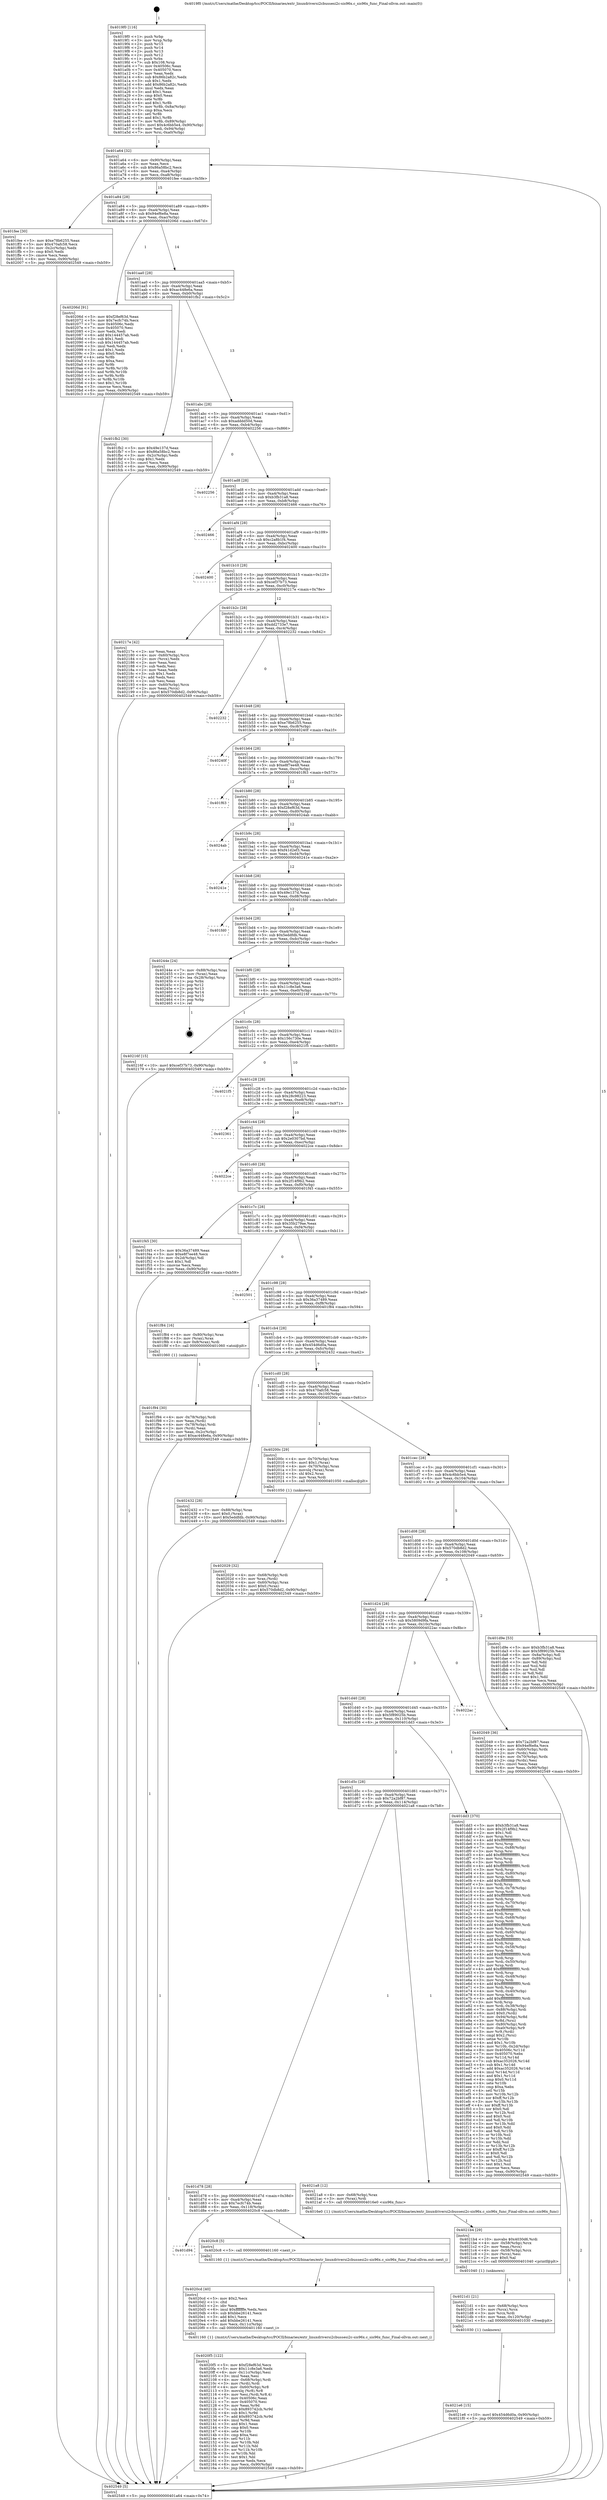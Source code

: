 digraph "0x4019f0" {
  label = "0x4019f0 (/mnt/c/Users/mathe/Desktop/tcc/POCII/binaries/extr_linuxdriversi2cbussesi2c-sis96x.c_sis96x_func_Final-ollvm.out::main(0))"
  labelloc = "t"
  node[shape=record]

  Entry [label="",width=0.3,height=0.3,shape=circle,fillcolor=black,style=filled]
  "0x401a64" [label="{
     0x401a64 [32]\l
     | [instrs]\l
     &nbsp;&nbsp;0x401a64 \<+6\>: mov -0x90(%rbp),%eax\l
     &nbsp;&nbsp;0x401a6a \<+2\>: mov %eax,%ecx\l
     &nbsp;&nbsp;0x401a6c \<+6\>: sub $0x86a58bc2,%ecx\l
     &nbsp;&nbsp;0x401a72 \<+6\>: mov %eax,-0xa4(%rbp)\l
     &nbsp;&nbsp;0x401a78 \<+6\>: mov %ecx,-0xa8(%rbp)\l
     &nbsp;&nbsp;0x401a7e \<+6\>: je 0000000000401fee \<main+0x5fe\>\l
  }"]
  "0x401fee" [label="{
     0x401fee [30]\l
     | [instrs]\l
     &nbsp;&nbsp;0x401fee \<+5\>: mov $0xe78b6255,%eax\l
     &nbsp;&nbsp;0x401ff3 \<+5\>: mov $0x470afc58,%ecx\l
     &nbsp;&nbsp;0x401ff8 \<+3\>: mov -0x2c(%rbp),%edx\l
     &nbsp;&nbsp;0x401ffb \<+3\>: cmp $0x0,%edx\l
     &nbsp;&nbsp;0x401ffe \<+3\>: cmove %ecx,%eax\l
     &nbsp;&nbsp;0x402001 \<+6\>: mov %eax,-0x90(%rbp)\l
     &nbsp;&nbsp;0x402007 \<+5\>: jmp 0000000000402549 \<main+0xb59\>\l
  }"]
  "0x401a84" [label="{
     0x401a84 [28]\l
     | [instrs]\l
     &nbsp;&nbsp;0x401a84 \<+5\>: jmp 0000000000401a89 \<main+0x99\>\l
     &nbsp;&nbsp;0x401a89 \<+6\>: mov -0xa4(%rbp),%eax\l
     &nbsp;&nbsp;0x401a8f \<+5\>: sub $0x94ef6e8a,%eax\l
     &nbsp;&nbsp;0x401a94 \<+6\>: mov %eax,-0xac(%rbp)\l
     &nbsp;&nbsp;0x401a9a \<+6\>: je 000000000040206d \<main+0x67d\>\l
  }"]
  Exit [label="",width=0.3,height=0.3,shape=circle,fillcolor=black,style=filled,peripheries=2]
  "0x40206d" [label="{
     0x40206d [91]\l
     | [instrs]\l
     &nbsp;&nbsp;0x40206d \<+5\>: mov $0xf28ef63d,%eax\l
     &nbsp;&nbsp;0x402072 \<+5\>: mov $0x7ecfc74b,%ecx\l
     &nbsp;&nbsp;0x402077 \<+7\>: mov 0x40506c,%edx\l
     &nbsp;&nbsp;0x40207e \<+7\>: mov 0x405070,%esi\l
     &nbsp;&nbsp;0x402085 \<+2\>: mov %edx,%edi\l
     &nbsp;&nbsp;0x402087 \<+6\>: add $0x144457ab,%edi\l
     &nbsp;&nbsp;0x40208d \<+3\>: sub $0x1,%edi\l
     &nbsp;&nbsp;0x402090 \<+6\>: sub $0x144457ab,%edi\l
     &nbsp;&nbsp;0x402096 \<+3\>: imul %edi,%edx\l
     &nbsp;&nbsp;0x402099 \<+3\>: and $0x1,%edx\l
     &nbsp;&nbsp;0x40209c \<+3\>: cmp $0x0,%edx\l
     &nbsp;&nbsp;0x40209f \<+4\>: sete %r8b\l
     &nbsp;&nbsp;0x4020a3 \<+3\>: cmp $0xa,%esi\l
     &nbsp;&nbsp;0x4020a6 \<+4\>: setl %r9b\l
     &nbsp;&nbsp;0x4020aa \<+3\>: mov %r8b,%r10b\l
     &nbsp;&nbsp;0x4020ad \<+3\>: and %r9b,%r10b\l
     &nbsp;&nbsp;0x4020b0 \<+3\>: xor %r9b,%r8b\l
     &nbsp;&nbsp;0x4020b3 \<+3\>: or %r8b,%r10b\l
     &nbsp;&nbsp;0x4020b6 \<+4\>: test $0x1,%r10b\l
     &nbsp;&nbsp;0x4020ba \<+3\>: cmovne %ecx,%eax\l
     &nbsp;&nbsp;0x4020bd \<+6\>: mov %eax,-0x90(%rbp)\l
     &nbsp;&nbsp;0x4020c3 \<+5\>: jmp 0000000000402549 \<main+0xb59\>\l
  }"]
  "0x401aa0" [label="{
     0x401aa0 [28]\l
     | [instrs]\l
     &nbsp;&nbsp;0x401aa0 \<+5\>: jmp 0000000000401aa5 \<main+0xb5\>\l
     &nbsp;&nbsp;0x401aa5 \<+6\>: mov -0xa4(%rbp),%eax\l
     &nbsp;&nbsp;0x401aab \<+5\>: sub $0xac448e6a,%eax\l
     &nbsp;&nbsp;0x401ab0 \<+6\>: mov %eax,-0xb0(%rbp)\l
     &nbsp;&nbsp;0x401ab6 \<+6\>: je 0000000000401fb2 \<main+0x5c2\>\l
  }"]
  "0x4021e6" [label="{
     0x4021e6 [15]\l
     | [instrs]\l
     &nbsp;&nbsp;0x4021e6 \<+10\>: movl $0x454d6d0a,-0x90(%rbp)\l
     &nbsp;&nbsp;0x4021f0 \<+5\>: jmp 0000000000402549 \<main+0xb59\>\l
  }"]
  "0x401fb2" [label="{
     0x401fb2 [30]\l
     | [instrs]\l
     &nbsp;&nbsp;0x401fb2 \<+5\>: mov $0x49e137d,%eax\l
     &nbsp;&nbsp;0x401fb7 \<+5\>: mov $0x86a58bc2,%ecx\l
     &nbsp;&nbsp;0x401fbc \<+3\>: mov -0x2c(%rbp),%edx\l
     &nbsp;&nbsp;0x401fbf \<+3\>: cmp $0x1,%edx\l
     &nbsp;&nbsp;0x401fc2 \<+3\>: cmovl %ecx,%eax\l
     &nbsp;&nbsp;0x401fc5 \<+6\>: mov %eax,-0x90(%rbp)\l
     &nbsp;&nbsp;0x401fcb \<+5\>: jmp 0000000000402549 \<main+0xb59\>\l
  }"]
  "0x401abc" [label="{
     0x401abc [28]\l
     | [instrs]\l
     &nbsp;&nbsp;0x401abc \<+5\>: jmp 0000000000401ac1 \<main+0xd1\>\l
     &nbsp;&nbsp;0x401ac1 \<+6\>: mov -0xa4(%rbp),%eax\l
     &nbsp;&nbsp;0x401ac7 \<+5\>: sub $0xadddd50d,%eax\l
     &nbsp;&nbsp;0x401acc \<+6\>: mov %eax,-0xb4(%rbp)\l
     &nbsp;&nbsp;0x401ad2 \<+6\>: je 0000000000402256 \<main+0x866\>\l
  }"]
  "0x4021d1" [label="{
     0x4021d1 [21]\l
     | [instrs]\l
     &nbsp;&nbsp;0x4021d1 \<+4\>: mov -0x68(%rbp),%rcx\l
     &nbsp;&nbsp;0x4021d5 \<+3\>: mov (%rcx),%rcx\l
     &nbsp;&nbsp;0x4021d8 \<+3\>: mov %rcx,%rdi\l
     &nbsp;&nbsp;0x4021db \<+6\>: mov %eax,-0x120(%rbp)\l
     &nbsp;&nbsp;0x4021e1 \<+5\>: call 0000000000401030 \<free@plt\>\l
     | [calls]\l
     &nbsp;&nbsp;0x401030 \{1\} (unknown)\l
  }"]
  "0x402256" [label="{
     0x402256\l
  }", style=dashed]
  "0x401ad8" [label="{
     0x401ad8 [28]\l
     | [instrs]\l
     &nbsp;&nbsp;0x401ad8 \<+5\>: jmp 0000000000401add \<main+0xed\>\l
     &nbsp;&nbsp;0x401add \<+6\>: mov -0xa4(%rbp),%eax\l
     &nbsp;&nbsp;0x401ae3 \<+5\>: sub $0xb3fb31a8,%eax\l
     &nbsp;&nbsp;0x401ae8 \<+6\>: mov %eax,-0xb8(%rbp)\l
     &nbsp;&nbsp;0x401aee \<+6\>: je 0000000000402466 \<main+0xa76\>\l
  }"]
  "0x4021b4" [label="{
     0x4021b4 [29]\l
     | [instrs]\l
     &nbsp;&nbsp;0x4021b4 \<+10\>: movabs $0x4030d6,%rdi\l
     &nbsp;&nbsp;0x4021be \<+4\>: mov -0x58(%rbp),%rcx\l
     &nbsp;&nbsp;0x4021c2 \<+2\>: mov %eax,(%rcx)\l
     &nbsp;&nbsp;0x4021c4 \<+4\>: mov -0x58(%rbp),%rcx\l
     &nbsp;&nbsp;0x4021c8 \<+2\>: mov (%rcx),%esi\l
     &nbsp;&nbsp;0x4021ca \<+2\>: mov $0x0,%al\l
     &nbsp;&nbsp;0x4021cc \<+5\>: call 0000000000401040 \<printf@plt\>\l
     | [calls]\l
     &nbsp;&nbsp;0x401040 \{1\} (unknown)\l
  }"]
  "0x402466" [label="{
     0x402466\l
  }", style=dashed]
  "0x401af4" [label="{
     0x401af4 [28]\l
     | [instrs]\l
     &nbsp;&nbsp;0x401af4 \<+5\>: jmp 0000000000401af9 \<main+0x109\>\l
     &nbsp;&nbsp;0x401af9 \<+6\>: mov -0xa4(%rbp),%eax\l
     &nbsp;&nbsp;0x401aff \<+5\>: sub $0xc2a8b1f4,%eax\l
     &nbsp;&nbsp;0x401b04 \<+6\>: mov %eax,-0xbc(%rbp)\l
     &nbsp;&nbsp;0x401b0a \<+6\>: je 0000000000402400 \<main+0xa10\>\l
  }"]
  "0x4020f5" [label="{
     0x4020f5 [122]\l
     | [instrs]\l
     &nbsp;&nbsp;0x4020f5 \<+5\>: mov $0xf28ef63d,%ecx\l
     &nbsp;&nbsp;0x4020fa \<+5\>: mov $0x11c8e3a6,%edx\l
     &nbsp;&nbsp;0x4020ff \<+6\>: mov -0x11c(%rbp),%esi\l
     &nbsp;&nbsp;0x402105 \<+3\>: imul %eax,%esi\l
     &nbsp;&nbsp;0x402108 \<+4\>: mov -0x68(%rbp),%rdi\l
     &nbsp;&nbsp;0x40210c \<+3\>: mov (%rdi),%rdi\l
     &nbsp;&nbsp;0x40210f \<+4\>: mov -0x60(%rbp),%r8\l
     &nbsp;&nbsp;0x402113 \<+3\>: movslq (%r8),%r8\l
     &nbsp;&nbsp;0x402116 \<+4\>: mov %esi,(%rdi,%r8,4)\l
     &nbsp;&nbsp;0x40211a \<+7\>: mov 0x40506c,%eax\l
     &nbsp;&nbsp;0x402121 \<+7\>: mov 0x405070,%esi\l
     &nbsp;&nbsp;0x402128 \<+3\>: mov %eax,%r9d\l
     &nbsp;&nbsp;0x40212b \<+7\>: sub $0x893742cb,%r9d\l
     &nbsp;&nbsp;0x402132 \<+4\>: sub $0x1,%r9d\l
     &nbsp;&nbsp;0x402136 \<+7\>: add $0x893742cb,%r9d\l
     &nbsp;&nbsp;0x40213d \<+4\>: imul %r9d,%eax\l
     &nbsp;&nbsp;0x402141 \<+3\>: and $0x1,%eax\l
     &nbsp;&nbsp;0x402144 \<+3\>: cmp $0x0,%eax\l
     &nbsp;&nbsp;0x402147 \<+4\>: sete %r10b\l
     &nbsp;&nbsp;0x40214b \<+3\>: cmp $0xa,%esi\l
     &nbsp;&nbsp;0x40214e \<+4\>: setl %r11b\l
     &nbsp;&nbsp;0x402152 \<+3\>: mov %r10b,%bl\l
     &nbsp;&nbsp;0x402155 \<+3\>: and %r11b,%bl\l
     &nbsp;&nbsp;0x402158 \<+3\>: xor %r11b,%r10b\l
     &nbsp;&nbsp;0x40215b \<+3\>: or %r10b,%bl\l
     &nbsp;&nbsp;0x40215e \<+3\>: test $0x1,%bl\l
     &nbsp;&nbsp;0x402161 \<+3\>: cmovne %edx,%ecx\l
     &nbsp;&nbsp;0x402164 \<+6\>: mov %ecx,-0x90(%rbp)\l
     &nbsp;&nbsp;0x40216a \<+5\>: jmp 0000000000402549 \<main+0xb59\>\l
  }"]
  "0x402400" [label="{
     0x402400\l
  }", style=dashed]
  "0x401b10" [label="{
     0x401b10 [28]\l
     | [instrs]\l
     &nbsp;&nbsp;0x401b10 \<+5\>: jmp 0000000000401b15 \<main+0x125\>\l
     &nbsp;&nbsp;0x401b15 \<+6\>: mov -0xa4(%rbp),%eax\l
     &nbsp;&nbsp;0x401b1b \<+5\>: sub $0xcef37b73,%eax\l
     &nbsp;&nbsp;0x401b20 \<+6\>: mov %eax,-0xc0(%rbp)\l
     &nbsp;&nbsp;0x401b26 \<+6\>: je 000000000040217e \<main+0x78e\>\l
  }"]
  "0x4020cd" [label="{
     0x4020cd [40]\l
     | [instrs]\l
     &nbsp;&nbsp;0x4020cd \<+5\>: mov $0x2,%ecx\l
     &nbsp;&nbsp;0x4020d2 \<+1\>: cltd\l
     &nbsp;&nbsp;0x4020d3 \<+2\>: idiv %ecx\l
     &nbsp;&nbsp;0x4020d5 \<+6\>: imul $0xfffffffe,%edx,%ecx\l
     &nbsp;&nbsp;0x4020db \<+6\>: sub $0xbbe26141,%ecx\l
     &nbsp;&nbsp;0x4020e1 \<+3\>: add $0x1,%ecx\l
     &nbsp;&nbsp;0x4020e4 \<+6\>: add $0xbbe26141,%ecx\l
     &nbsp;&nbsp;0x4020ea \<+6\>: mov %ecx,-0x11c(%rbp)\l
     &nbsp;&nbsp;0x4020f0 \<+5\>: call 0000000000401160 \<next_i\>\l
     | [calls]\l
     &nbsp;&nbsp;0x401160 \{1\} (/mnt/c/Users/mathe/Desktop/tcc/POCII/binaries/extr_linuxdriversi2cbussesi2c-sis96x.c_sis96x_func_Final-ollvm.out::next_i)\l
  }"]
  "0x40217e" [label="{
     0x40217e [42]\l
     | [instrs]\l
     &nbsp;&nbsp;0x40217e \<+2\>: xor %eax,%eax\l
     &nbsp;&nbsp;0x402180 \<+4\>: mov -0x60(%rbp),%rcx\l
     &nbsp;&nbsp;0x402184 \<+2\>: mov (%rcx),%edx\l
     &nbsp;&nbsp;0x402186 \<+2\>: mov %eax,%esi\l
     &nbsp;&nbsp;0x402188 \<+2\>: sub %edx,%esi\l
     &nbsp;&nbsp;0x40218a \<+2\>: mov %eax,%edx\l
     &nbsp;&nbsp;0x40218c \<+3\>: sub $0x1,%edx\l
     &nbsp;&nbsp;0x40218f \<+2\>: add %edx,%esi\l
     &nbsp;&nbsp;0x402191 \<+2\>: sub %esi,%eax\l
     &nbsp;&nbsp;0x402193 \<+4\>: mov -0x60(%rbp),%rcx\l
     &nbsp;&nbsp;0x402197 \<+2\>: mov %eax,(%rcx)\l
     &nbsp;&nbsp;0x402199 \<+10\>: movl $0x570db8d2,-0x90(%rbp)\l
     &nbsp;&nbsp;0x4021a3 \<+5\>: jmp 0000000000402549 \<main+0xb59\>\l
  }"]
  "0x401b2c" [label="{
     0x401b2c [28]\l
     | [instrs]\l
     &nbsp;&nbsp;0x401b2c \<+5\>: jmp 0000000000401b31 \<main+0x141\>\l
     &nbsp;&nbsp;0x401b31 \<+6\>: mov -0xa4(%rbp),%eax\l
     &nbsp;&nbsp;0x401b37 \<+5\>: sub $0xdd2733e7,%eax\l
     &nbsp;&nbsp;0x401b3c \<+6\>: mov %eax,-0xc4(%rbp)\l
     &nbsp;&nbsp;0x401b42 \<+6\>: je 0000000000402232 \<main+0x842\>\l
  }"]
  "0x401d94" [label="{
     0x401d94\l
  }", style=dashed]
  "0x402232" [label="{
     0x402232\l
  }", style=dashed]
  "0x401b48" [label="{
     0x401b48 [28]\l
     | [instrs]\l
     &nbsp;&nbsp;0x401b48 \<+5\>: jmp 0000000000401b4d \<main+0x15d\>\l
     &nbsp;&nbsp;0x401b4d \<+6\>: mov -0xa4(%rbp),%eax\l
     &nbsp;&nbsp;0x401b53 \<+5\>: sub $0xe78b6255,%eax\l
     &nbsp;&nbsp;0x401b58 \<+6\>: mov %eax,-0xc8(%rbp)\l
     &nbsp;&nbsp;0x401b5e \<+6\>: je 000000000040240f \<main+0xa1f\>\l
  }"]
  "0x4020c8" [label="{
     0x4020c8 [5]\l
     | [instrs]\l
     &nbsp;&nbsp;0x4020c8 \<+5\>: call 0000000000401160 \<next_i\>\l
     | [calls]\l
     &nbsp;&nbsp;0x401160 \{1\} (/mnt/c/Users/mathe/Desktop/tcc/POCII/binaries/extr_linuxdriversi2cbussesi2c-sis96x.c_sis96x_func_Final-ollvm.out::next_i)\l
  }"]
  "0x40240f" [label="{
     0x40240f\l
  }", style=dashed]
  "0x401b64" [label="{
     0x401b64 [28]\l
     | [instrs]\l
     &nbsp;&nbsp;0x401b64 \<+5\>: jmp 0000000000401b69 \<main+0x179\>\l
     &nbsp;&nbsp;0x401b69 \<+6\>: mov -0xa4(%rbp),%eax\l
     &nbsp;&nbsp;0x401b6f \<+5\>: sub $0xe8f7ee48,%eax\l
     &nbsp;&nbsp;0x401b74 \<+6\>: mov %eax,-0xcc(%rbp)\l
     &nbsp;&nbsp;0x401b7a \<+6\>: je 0000000000401f63 \<main+0x573\>\l
  }"]
  "0x401d78" [label="{
     0x401d78 [28]\l
     | [instrs]\l
     &nbsp;&nbsp;0x401d78 \<+5\>: jmp 0000000000401d7d \<main+0x38d\>\l
     &nbsp;&nbsp;0x401d7d \<+6\>: mov -0xa4(%rbp),%eax\l
     &nbsp;&nbsp;0x401d83 \<+5\>: sub $0x7ecfc74b,%eax\l
     &nbsp;&nbsp;0x401d88 \<+6\>: mov %eax,-0x118(%rbp)\l
     &nbsp;&nbsp;0x401d8e \<+6\>: je 00000000004020c8 \<main+0x6d8\>\l
  }"]
  "0x401f63" [label="{
     0x401f63\l
  }", style=dashed]
  "0x401b80" [label="{
     0x401b80 [28]\l
     | [instrs]\l
     &nbsp;&nbsp;0x401b80 \<+5\>: jmp 0000000000401b85 \<main+0x195\>\l
     &nbsp;&nbsp;0x401b85 \<+6\>: mov -0xa4(%rbp),%eax\l
     &nbsp;&nbsp;0x401b8b \<+5\>: sub $0xf28ef63d,%eax\l
     &nbsp;&nbsp;0x401b90 \<+6\>: mov %eax,-0xd0(%rbp)\l
     &nbsp;&nbsp;0x401b96 \<+6\>: je 00000000004024ab \<main+0xabb\>\l
  }"]
  "0x4021a8" [label="{
     0x4021a8 [12]\l
     | [instrs]\l
     &nbsp;&nbsp;0x4021a8 \<+4\>: mov -0x68(%rbp),%rax\l
     &nbsp;&nbsp;0x4021ac \<+3\>: mov (%rax),%rdi\l
     &nbsp;&nbsp;0x4021af \<+5\>: call 00000000004016e0 \<sis96x_func\>\l
     | [calls]\l
     &nbsp;&nbsp;0x4016e0 \{1\} (/mnt/c/Users/mathe/Desktop/tcc/POCII/binaries/extr_linuxdriversi2cbussesi2c-sis96x.c_sis96x_func_Final-ollvm.out::sis96x_func)\l
  }"]
  "0x4024ab" [label="{
     0x4024ab\l
  }", style=dashed]
  "0x401b9c" [label="{
     0x401b9c [28]\l
     | [instrs]\l
     &nbsp;&nbsp;0x401b9c \<+5\>: jmp 0000000000401ba1 \<main+0x1b1\>\l
     &nbsp;&nbsp;0x401ba1 \<+6\>: mov -0xa4(%rbp),%eax\l
     &nbsp;&nbsp;0x401ba7 \<+5\>: sub $0xf41d2ef3,%eax\l
     &nbsp;&nbsp;0x401bac \<+6\>: mov %eax,-0xd4(%rbp)\l
     &nbsp;&nbsp;0x401bb2 \<+6\>: je 000000000040241e \<main+0xa2e\>\l
  }"]
  "0x402029" [label="{
     0x402029 [32]\l
     | [instrs]\l
     &nbsp;&nbsp;0x402029 \<+4\>: mov -0x68(%rbp),%rdi\l
     &nbsp;&nbsp;0x40202d \<+3\>: mov %rax,(%rdi)\l
     &nbsp;&nbsp;0x402030 \<+4\>: mov -0x60(%rbp),%rax\l
     &nbsp;&nbsp;0x402034 \<+6\>: movl $0x0,(%rax)\l
     &nbsp;&nbsp;0x40203a \<+10\>: movl $0x570db8d2,-0x90(%rbp)\l
     &nbsp;&nbsp;0x402044 \<+5\>: jmp 0000000000402549 \<main+0xb59\>\l
  }"]
  "0x40241e" [label="{
     0x40241e\l
  }", style=dashed]
  "0x401bb8" [label="{
     0x401bb8 [28]\l
     | [instrs]\l
     &nbsp;&nbsp;0x401bb8 \<+5\>: jmp 0000000000401bbd \<main+0x1cd\>\l
     &nbsp;&nbsp;0x401bbd \<+6\>: mov -0xa4(%rbp),%eax\l
     &nbsp;&nbsp;0x401bc3 \<+5\>: sub $0x49e137d,%eax\l
     &nbsp;&nbsp;0x401bc8 \<+6\>: mov %eax,-0xd8(%rbp)\l
     &nbsp;&nbsp;0x401bce \<+6\>: je 0000000000401fd0 \<main+0x5e0\>\l
  }"]
  "0x401f94" [label="{
     0x401f94 [30]\l
     | [instrs]\l
     &nbsp;&nbsp;0x401f94 \<+4\>: mov -0x78(%rbp),%rdi\l
     &nbsp;&nbsp;0x401f98 \<+2\>: mov %eax,(%rdi)\l
     &nbsp;&nbsp;0x401f9a \<+4\>: mov -0x78(%rbp),%rdi\l
     &nbsp;&nbsp;0x401f9e \<+2\>: mov (%rdi),%eax\l
     &nbsp;&nbsp;0x401fa0 \<+3\>: mov %eax,-0x2c(%rbp)\l
     &nbsp;&nbsp;0x401fa3 \<+10\>: movl $0xac448e6a,-0x90(%rbp)\l
     &nbsp;&nbsp;0x401fad \<+5\>: jmp 0000000000402549 \<main+0xb59\>\l
  }"]
  "0x401fd0" [label="{
     0x401fd0\l
  }", style=dashed]
  "0x401bd4" [label="{
     0x401bd4 [28]\l
     | [instrs]\l
     &nbsp;&nbsp;0x401bd4 \<+5\>: jmp 0000000000401bd9 \<main+0x1e9\>\l
     &nbsp;&nbsp;0x401bd9 \<+6\>: mov -0xa4(%rbp),%eax\l
     &nbsp;&nbsp;0x401bdf \<+5\>: sub $0x5eddfdb,%eax\l
     &nbsp;&nbsp;0x401be4 \<+6\>: mov %eax,-0xdc(%rbp)\l
     &nbsp;&nbsp;0x401bea \<+6\>: je 000000000040244e \<main+0xa5e\>\l
  }"]
  "0x401d5c" [label="{
     0x401d5c [28]\l
     | [instrs]\l
     &nbsp;&nbsp;0x401d5c \<+5\>: jmp 0000000000401d61 \<main+0x371\>\l
     &nbsp;&nbsp;0x401d61 \<+6\>: mov -0xa4(%rbp),%eax\l
     &nbsp;&nbsp;0x401d67 \<+5\>: sub $0x72a2bf87,%eax\l
     &nbsp;&nbsp;0x401d6c \<+6\>: mov %eax,-0x114(%rbp)\l
     &nbsp;&nbsp;0x401d72 \<+6\>: je 00000000004021a8 \<main+0x7b8\>\l
  }"]
  "0x40244e" [label="{
     0x40244e [24]\l
     | [instrs]\l
     &nbsp;&nbsp;0x40244e \<+7\>: mov -0x88(%rbp),%rax\l
     &nbsp;&nbsp;0x402455 \<+2\>: mov (%rax),%eax\l
     &nbsp;&nbsp;0x402457 \<+4\>: lea -0x28(%rbp),%rsp\l
     &nbsp;&nbsp;0x40245b \<+1\>: pop %rbx\l
     &nbsp;&nbsp;0x40245c \<+2\>: pop %r12\l
     &nbsp;&nbsp;0x40245e \<+2\>: pop %r13\l
     &nbsp;&nbsp;0x402460 \<+2\>: pop %r14\l
     &nbsp;&nbsp;0x402462 \<+2\>: pop %r15\l
     &nbsp;&nbsp;0x402464 \<+1\>: pop %rbp\l
     &nbsp;&nbsp;0x402465 \<+1\>: ret\l
  }"]
  "0x401bf0" [label="{
     0x401bf0 [28]\l
     | [instrs]\l
     &nbsp;&nbsp;0x401bf0 \<+5\>: jmp 0000000000401bf5 \<main+0x205\>\l
     &nbsp;&nbsp;0x401bf5 \<+6\>: mov -0xa4(%rbp),%eax\l
     &nbsp;&nbsp;0x401bfb \<+5\>: sub $0x11c8e3a6,%eax\l
     &nbsp;&nbsp;0x401c00 \<+6\>: mov %eax,-0xe0(%rbp)\l
     &nbsp;&nbsp;0x401c06 \<+6\>: je 000000000040216f \<main+0x77f\>\l
  }"]
  "0x401dd3" [label="{
     0x401dd3 [370]\l
     | [instrs]\l
     &nbsp;&nbsp;0x401dd3 \<+5\>: mov $0xb3fb31a8,%eax\l
     &nbsp;&nbsp;0x401dd8 \<+5\>: mov $0x2f14f9b2,%ecx\l
     &nbsp;&nbsp;0x401ddd \<+2\>: mov $0x1,%dl\l
     &nbsp;&nbsp;0x401ddf \<+3\>: mov %rsp,%rsi\l
     &nbsp;&nbsp;0x401de2 \<+4\>: add $0xfffffffffffffff0,%rsi\l
     &nbsp;&nbsp;0x401de6 \<+3\>: mov %rsi,%rsp\l
     &nbsp;&nbsp;0x401de9 \<+7\>: mov %rsi,-0x88(%rbp)\l
     &nbsp;&nbsp;0x401df0 \<+3\>: mov %rsp,%rsi\l
     &nbsp;&nbsp;0x401df3 \<+4\>: add $0xfffffffffffffff0,%rsi\l
     &nbsp;&nbsp;0x401df7 \<+3\>: mov %rsi,%rsp\l
     &nbsp;&nbsp;0x401dfa \<+3\>: mov %rsp,%rdi\l
     &nbsp;&nbsp;0x401dfd \<+4\>: add $0xfffffffffffffff0,%rdi\l
     &nbsp;&nbsp;0x401e01 \<+3\>: mov %rdi,%rsp\l
     &nbsp;&nbsp;0x401e04 \<+4\>: mov %rdi,-0x80(%rbp)\l
     &nbsp;&nbsp;0x401e08 \<+3\>: mov %rsp,%rdi\l
     &nbsp;&nbsp;0x401e0b \<+4\>: add $0xfffffffffffffff0,%rdi\l
     &nbsp;&nbsp;0x401e0f \<+3\>: mov %rdi,%rsp\l
     &nbsp;&nbsp;0x401e12 \<+4\>: mov %rdi,-0x78(%rbp)\l
     &nbsp;&nbsp;0x401e16 \<+3\>: mov %rsp,%rdi\l
     &nbsp;&nbsp;0x401e19 \<+4\>: add $0xfffffffffffffff0,%rdi\l
     &nbsp;&nbsp;0x401e1d \<+3\>: mov %rdi,%rsp\l
     &nbsp;&nbsp;0x401e20 \<+4\>: mov %rdi,-0x70(%rbp)\l
     &nbsp;&nbsp;0x401e24 \<+3\>: mov %rsp,%rdi\l
     &nbsp;&nbsp;0x401e27 \<+4\>: add $0xfffffffffffffff0,%rdi\l
     &nbsp;&nbsp;0x401e2b \<+3\>: mov %rdi,%rsp\l
     &nbsp;&nbsp;0x401e2e \<+4\>: mov %rdi,-0x68(%rbp)\l
     &nbsp;&nbsp;0x401e32 \<+3\>: mov %rsp,%rdi\l
     &nbsp;&nbsp;0x401e35 \<+4\>: add $0xfffffffffffffff0,%rdi\l
     &nbsp;&nbsp;0x401e39 \<+3\>: mov %rdi,%rsp\l
     &nbsp;&nbsp;0x401e3c \<+4\>: mov %rdi,-0x60(%rbp)\l
     &nbsp;&nbsp;0x401e40 \<+3\>: mov %rsp,%rdi\l
     &nbsp;&nbsp;0x401e43 \<+4\>: add $0xfffffffffffffff0,%rdi\l
     &nbsp;&nbsp;0x401e47 \<+3\>: mov %rdi,%rsp\l
     &nbsp;&nbsp;0x401e4a \<+4\>: mov %rdi,-0x58(%rbp)\l
     &nbsp;&nbsp;0x401e4e \<+3\>: mov %rsp,%rdi\l
     &nbsp;&nbsp;0x401e51 \<+4\>: add $0xfffffffffffffff0,%rdi\l
     &nbsp;&nbsp;0x401e55 \<+3\>: mov %rdi,%rsp\l
     &nbsp;&nbsp;0x401e58 \<+4\>: mov %rdi,-0x50(%rbp)\l
     &nbsp;&nbsp;0x401e5c \<+3\>: mov %rsp,%rdi\l
     &nbsp;&nbsp;0x401e5f \<+4\>: add $0xfffffffffffffff0,%rdi\l
     &nbsp;&nbsp;0x401e63 \<+3\>: mov %rdi,%rsp\l
     &nbsp;&nbsp;0x401e66 \<+4\>: mov %rdi,-0x48(%rbp)\l
     &nbsp;&nbsp;0x401e6a \<+3\>: mov %rsp,%rdi\l
     &nbsp;&nbsp;0x401e6d \<+4\>: add $0xfffffffffffffff0,%rdi\l
     &nbsp;&nbsp;0x401e71 \<+3\>: mov %rdi,%rsp\l
     &nbsp;&nbsp;0x401e74 \<+4\>: mov %rdi,-0x40(%rbp)\l
     &nbsp;&nbsp;0x401e78 \<+3\>: mov %rsp,%rdi\l
     &nbsp;&nbsp;0x401e7b \<+4\>: add $0xfffffffffffffff0,%rdi\l
     &nbsp;&nbsp;0x401e7f \<+3\>: mov %rdi,%rsp\l
     &nbsp;&nbsp;0x401e82 \<+4\>: mov %rdi,-0x38(%rbp)\l
     &nbsp;&nbsp;0x401e86 \<+7\>: mov -0x88(%rbp),%rdi\l
     &nbsp;&nbsp;0x401e8d \<+6\>: movl $0x0,(%rdi)\l
     &nbsp;&nbsp;0x401e93 \<+7\>: mov -0x94(%rbp),%r8d\l
     &nbsp;&nbsp;0x401e9a \<+3\>: mov %r8d,(%rsi)\l
     &nbsp;&nbsp;0x401e9d \<+4\>: mov -0x80(%rbp),%rdi\l
     &nbsp;&nbsp;0x401ea1 \<+7\>: mov -0xa0(%rbp),%r9\l
     &nbsp;&nbsp;0x401ea8 \<+3\>: mov %r9,(%rdi)\l
     &nbsp;&nbsp;0x401eab \<+3\>: cmpl $0x2,(%rsi)\l
     &nbsp;&nbsp;0x401eae \<+4\>: setne %r10b\l
     &nbsp;&nbsp;0x401eb2 \<+4\>: and $0x1,%r10b\l
     &nbsp;&nbsp;0x401eb6 \<+4\>: mov %r10b,-0x2d(%rbp)\l
     &nbsp;&nbsp;0x401eba \<+8\>: mov 0x40506c,%r11d\l
     &nbsp;&nbsp;0x401ec2 \<+7\>: mov 0x405070,%ebx\l
     &nbsp;&nbsp;0x401ec9 \<+3\>: mov %r11d,%r14d\l
     &nbsp;&nbsp;0x401ecc \<+7\>: sub $0xac352026,%r14d\l
     &nbsp;&nbsp;0x401ed3 \<+4\>: sub $0x1,%r14d\l
     &nbsp;&nbsp;0x401ed7 \<+7\>: add $0xac352026,%r14d\l
     &nbsp;&nbsp;0x401ede \<+4\>: imul %r14d,%r11d\l
     &nbsp;&nbsp;0x401ee2 \<+4\>: and $0x1,%r11d\l
     &nbsp;&nbsp;0x401ee6 \<+4\>: cmp $0x0,%r11d\l
     &nbsp;&nbsp;0x401eea \<+4\>: sete %r10b\l
     &nbsp;&nbsp;0x401eee \<+3\>: cmp $0xa,%ebx\l
     &nbsp;&nbsp;0x401ef1 \<+4\>: setl %r15b\l
     &nbsp;&nbsp;0x401ef5 \<+3\>: mov %r10b,%r12b\l
     &nbsp;&nbsp;0x401ef8 \<+4\>: xor $0xff,%r12b\l
     &nbsp;&nbsp;0x401efc \<+3\>: mov %r15b,%r13b\l
     &nbsp;&nbsp;0x401eff \<+4\>: xor $0xff,%r13b\l
     &nbsp;&nbsp;0x401f03 \<+3\>: xor $0x0,%dl\l
     &nbsp;&nbsp;0x401f06 \<+3\>: mov %r12b,%sil\l
     &nbsp;&nbsp;0x401f09 \<+4\>: and $0x0,%sil\l
     &nbsp;&nbsp;0x401f0d \<+3\>: and %dl,%r10b\l
     &nbsp;&nbsp;0x401f10 \<+3\>: mov %r13b,%dil\l
     &nbsp;&nbsp;0x401f13 \<+4\>: and $0x0,%dil\l
     &nbsp;&nbsp;0x401f17 \<+3\>: and %dl,%r15b\l
     &nbsp;&nbsp;0x401f1a \<+3\>: or %r10b,%sil\l
     &nbsp;&nbsp;0x401f1d \<+3\>: or %r15b,%dil\l
     &nbsp;&nbsp;0x401f20 \<+3\>: xor %dil,%sil\l
     &nbsp;&nbsp;0x401f23 \<+3\>: or %r13b,%r12b\l
     &nbsp;&nbsp;0x401f26 \<+4\>: xor $0xff,%r12b\l
     &nbsp;&nbsp;0x401f2a \<+3\>: or $0x0,%dl\l
     &nbsp;&nbsp;0x401f2d \<+3\>: and %dl,%r12b\l
     &nbsp;&nbsp;0x401f30 \<+3\>: or %r12b,%sil\l
     &nbsp;&nbsp;0x401f33 \<+4\>: test $0x1,%sil\l
     &nbsp;&nbsp;0x401f37 \<+3\>: cmovne %ecx,%eax\l
     &nbsp;&nbsp;0x401f3a \<+6\>: mov %eax,-0x90(%rbp)\l
     &nbsp;&nbsp;0x401f40 \<+5\>: jmp 0000000000402549 \<main+0xb59\>\l
  }"]
  "0x40216f" [label="{
     0x40216f [15]\l
     | [instrs]\l
     &nbsp;&nbsp;0x40216f \<+10\>: movl $0xcef37b73,-0x90(%rbp)\l
     &nbsp;&nbsp;0x402179 \<+5\>: jmp 0000000000402549 \<main+0xb59\>\l
  }"]
  "0x401c0c" [label="{
     0x401c0c [28]\l
     | [instrs]\l
     &nbsp;&nbsp;0x401c0c \<+5\>: jmp 0000000000401c11 \<main+0x221\>\l
     &nbsp;&nbsp;0x401c11 \<+6\>: mov -0xa4(%rbp),%eax\l
     &nbsp;&nbsp;0x401c17 \<+5\>: sub $0x156c730e,%eax\l
     &nbsp;&nbsp;0x401c1c \<+6\>: mov %eax,-0xe4(%rbp)\l
     &nbsp;&nbsp;0x401c22 \<+6\>: je 00000000004021f5 \<main+0x805\>\l
  }"]
  "0x401d40" [label="{
     0x401d40 [28]\l
     | [instrs]\l
     &nbsp;&nbsp;0x401d40 \<+5\>: jmp 0000000000401d45 \<main+0x355\>\l
     &nbsp;&nbsp;0x401d45 \<+6\>: mov -0xa4(%rbp),%eax\l
     &nbsp;&nbsp;0x401d4b \<+5\>: sub $0x5f89025b,%eax\l
     &nbsp;&nbsp;0x401d50 \<+6\>: mov %eax,-0x110(%rbp)\l
     &nbsp;&nbsp;0x401d56 \<+6\>: je 0000000000401dd3 \<main+0x3e3\>\l
  }"]
  "0x4021f5" [label="{
     0x4021f5\l
  }", style=dashed]
  "0x401c28" [label="{
     0x401c28 [28]\l
     | [instrs]\l
     &nbsp;&nbsp;0x401c28 \<+5\>: jmp 0000000000401c2d \<main+0x23d\>\l
     &nbsp;&nbsp;0x401c2d \<+6\>: mov -0xa4(%rbp),%eax\l
     &nbsp;&nbsp;0x401c33 \<+5\>: sub $0x28c98223,%eax\l
     &nbsp;&nbsp;0x401c38 \<+6\>: mov %eax,-0xe8(%rbp)\l
     &nbsp;&nbsp;0x401c3e \<+6\>: je 0000000000402361 \<main+0x971\>\l
  }"]
  "0x4022ac" [label="{
     0x4022ac\l
  }", style=dashed]
  "0x402361" [label="{
     0x402361\l
  }", style=dashed]
  "0x401c44" [label="{
     0x401c44 [28]\l
     | [instrs]\l
     &nbsp;&nbsp;0x401c44 \<+5\>: jmp 0000000000401c49 \<main+0x259\>\l
     &nbsp;&nbsp;0x401c49 \<+6\>: mov -0xa4(%rbp),%eax\l
     &nbsp;&nbsp;0x401c4f \<+5\>: sub $0x2e0307bd,%eax\l
     &nbsp;&nbsp;0x401c54 \<+6\>: mov %eax,-0xec(%rbp)\l
     &nbsp;&nbsp;0x401c5a \<+6\>: je 00000000004022ce \<main+0x8de\>\l
  }"]
  "0x401d24" [label="{
     0x401d24 [28]\l
     | [instrs]\l
     &nbsp;&nbsp;0x401d24 \<+5\>: jmp 0000000000401d29 \<main+0x339\>\l
     &nbsp;&nbsp;0x401d29 \<+6\>: mov -0xa4(%rbp),%eax\l
     &nbsp;&nbsp;0x401d2f \<+5\>: sub $0x5809d9fa,%eax\l
     &nbsp;&nbsp;0x401d34 \<+6\>: mov %eax,-0x10c(%rbp)\l
     &nbsp;&nbsp;0x401d3a \<+6\>: je 00000000004022ac \<main+0x8bc\>\l
  }"]
  "0x4022ce" [label="{
     0x4022ce\l
  }", style=dashed]
  "0x401c60" [label="{
     0x401c60 [28]\l
     | [instrs]\l
     &nbsp;&nbsp;0x401c60 \<+5\>: jmp 0000000000401c65 \<main+0x275\>\l
     &nbsp;&nbsp;0x401c65 \<+6\>: mov -0xa4(%rbp),%eax\l
     &nbsp;&nbsp;0x401c6b \<+5\>: sub $0x2f14f9b2,%eax\l
     &nbsp;&nbsp;0x401c70 \<+6\>: mov %eax,-0xf0(%rbp)\l
     &nbsp;&nbsp;0x401c76 \<+6\>: je 0000000000401f45 \<main+0x555\>\l
  }"]
  "0x402049" [label="{
     0x402049 [36]\l
     | [instrs]\l
     &nbsp;&nbsp;0x402049 \<+5\>: mov $0x72a2bf87,%eax\l
     &nbsp;&nbsp;0x40204e \<+5\>: mov $0x94ef6e8a,%ecx\l
     &nbsp;&nbsp;0x402053 \<+4\>: mov -0x60(%rbp),%rdx\l
     &nbsp;&nbsp;0x402057 \<+2\>: mov (%rdx),%esi\l
     &nbsp;&nbsp;0x402059 \<+4\>: mov -0x70(%rbp),%rdx\l
     &nbsp;&nbsp;0x40205d \<+2\>: cmp (%rdx),%esi\l
     &nbsp;&nbsp;0x40205f \<+3\>: cmovl %ecx,%eax\l
     &nbsp;&nbsp;0x402062 \<+6\>: mov %eax,-0x90(%rbp)\l
     &nbsp;&nbsp;0x402068 \<+5\>: jmp 0000000000402549 \<main+0xb59\>\l
  }"]
  "0x401f45" [label="{
     0x401f45 [30]\l
     | [instrs]\l
     &nbsp;&nbsp;0x401f45 \<+5\>: mov $0x36a37489,%eax\l
     &nbsp;&nbsp;0x401f4a \<+5\>: mov $0xe8f7ee48,%ecx\l
     &nbsp;&nbsp;0x401f4f \<+3\>: mov -0x2d(%rbp),%dl\l
     &nbsp;&nbsp;0x401f52 \<+3\>: test $0x1,%dl\l
     &nbsp;&nbsp;0x401f55 \<+3\>: cmovne %ecx,%eax\l
     &nbsp;&nbsp;0x401f58 \<+6\>: mov %eax,-0x90(%rbp)\l
     &nbsp;&nbsp;0x401f5e \<+5\>: jmp 0000000000402549 \<main+0xb59\>\l
  }"]
  "0x401c7c" [label="{
     0x401c7c [28]\l
     | [instrs]\l
     &nbsp;&nbsp;0x401c7c \<+5\>: jmp 0000000000401c81 \<main+0x291\>\l
     &nbsp;&nbsp;0x401c81 \<+6\>: mov -0xa4(%rbp),%eax\l
     &nbsp;&nbsp;0x401c87 \<+5\>: sub $0x35b279ae,%eax\l
     &nbsp;&nbsp;0x401c8c \<+6\>: mov %eax,-0xf4(%rbp)\l
     &nbsp;&nbsp;0x401c92 \<+6\>: je 0000000000402501 \<main+0xb11\>\l
  }"]
  "0x4019f0" [label="{
     0x4019f0 [116]\l
     | [instrs]\l
     &nbsp;&nbsp;0x4019f0 \<+1\>: push %rbp\l
     &nbsp;&nbsp;0x4019f1 \<+3\>: mov %rsp,%rbp\l
     &nbsp;&nbsp;0x4019f4 \<+2\>: push %r15\l
     &nbsp;&nbsp;0x4019f6 \<+2\>: push %r14\l
     &nbsp;&nbsp;0x4019f8 \<+2\>: push %r13\l
     &nbsp;&nbsp;0x4019fa \<+2\>: push %r12\l
     &nbsp;&nbsp;0x4019fc \<+1\>: push %rbx\l
     &nbsp;&nbsp;0x4019fd \<+7\>: sub $0x108,%rsp\l
     &nbsp;&nbsp;0x401a04 \<+7\>: mov 0x40506c,%eax\l
     &nbsp;&nbsp;0x401a0b \<+7\>: mov 0x405070,%ecx\l
     &nbsp;&nbsp;0x401a12 \<+2\>: mov %eax,%edx\l
     &nbsp;&nbsp;0x401a14 \<+6\>: sub $0x86b2a82c,%edx\l
     &nbsp;&nbsp;0x401a1a \<+3\>: sub $0x1,%edx\l
     &nbsp;&nbsp;0x401a1d \<+6\>: add $0x86b2a82c,%edx\l
     &nbsp;&nbsp;0x401a23 \<+3\>: imul %edx,%eax\l
     &nbsp;&nbsp;0x401a26 \<+3\>: and $0x1,%eax\l
     &nbsp;&nbsp;0x401a29 \<+3\>: cmp $0x0,%eax\l
     &nbsp;&nbsp;0x401a2c \<+4\>: sete %r8b\l
     &nbsp;&nbsp;0x401a30 \<+4\>: and $0x1,%r8b\l
     &nbsp;&nbsp;0x401a34 \<+7\>: mov %r8b,-0x8a(%rbp)\l
     &nbsp;&nbsp;0x401a3b \<+3\>: cmp $0xa,%ecx\l
     &nbsp;&nbsp;0x401a3e \<+4\>: setl %r8b\l
     &nbsp;&nbsp;0x401a42 \<+4\>: and $0x1,%r8b\l
     &nbsp;&nbsp;0x401a46 \<+7\>: mov %r8b,-0x89(%rbp)\l
     &nbsp;&nbsp;0x401a4d \<+10\>: movl $0x4c6bb5e4,-0x90(%rbp)\l
     &nbsp;&nbsp;0x401a57 \<+6\>: mov %edi,-0x94(%rbp)\l
     &nbsp;&nbsp;0x401a5d \<+7\>: mov %rsi,-0xa0(%rbp)\l
  }"]
  "0x402501" [label="{
     0x402501\l
  }", style=dashed]
  "0x401c98" [label="{
     0x401c98 [28]\l
     | [instrs]\l
     &nbsp;&nbsp;0x401c98 \<+5\>: jmp 0000000000401c9d \<main+0x2ad\>\l
     &nbsp;&nbsp;0x401c9d \<+6\>: mov -0xa4(%rbp),%eax\l
     &nbsp;&nbsp;0x401ca3 \<+5\>: sub $0x36a37489,%eax\l
     &nbsp;&nbsp;0x401ca8 \<+6\>: mov %eax,-0xf8(%rbp)\l
     &nbsp;&nbsp;0x401cae \<+6\>: je 0000000000401f84 \<main+0x594\>\l
  }"]
  "0x402549" [label="{
     0x402549 [5]\l
     | [instrs]\l
     &nbsp;&nbsp;0x402549 \<+5\>: jmp 0000000000401a64 \<main+0x74\>\l
  }"]
  "0x401f84" [label="{
     0x401f84 [16]\l
     | [instrs]\l
     &nbsp;&nbsp;0x401f84 \<+4\>: mov -0x80(%rbp),%rax\l
     &nbsp;&nbsp;0x401f88 \<+3\>: mov (%rax),%rax\l
     &nbsp;&nbsp;0x401f8b \<+4\>: mov 0x8(%rax),%rdi\l
     &nbsp;&nbsp;0x401f8f \<+5\>: call 0000000000401060 \<atoi@plt\>\l
     | [calls]\l
     &nbsp;&nbsp;0x401060 \{1\} (unknown)\l
  }"]
  "0x401cb4" [label="{
     0x401cb4 [28]\l
     | [instrs]\l
     &nbsp;&nbsp;0x401cb4 \<+5\>: jmp 0000000000401cb9 \<main+0x2c9\>\l
     &nbsp;&nbsp;0x401cb9 \<+6\>: mov -0xa4(%rbp),%eax\l
     &nbsp;&nbsp;0x401cbf \<+5\>: sub $0x454d6d0a,%eax\l
     &nbsp;&nbsp;0x401cc4 \<+6\>: mov %eax,-0xfc(%rbp)\l
     &nbsp;&nbsp;0x401cca \<+6\>: je 0000000000402432 \<main+0xa42\>\l
  }"]
  "0x401d08" [label="{
     0x401d08 [28]\l
     | [instrs]\l
     &nbsp;&nbsp;0x401d08 \<+5\>: jmp 0000000000401d0d \<main+0x31d\>\l
     &nbsp;&nbsp;0x401d0d \<+6\>: mov -0xa4(%rbp),%eax\l
     &nbsp;&nbsp;0x401d13 \<+5\>: sub $0x570db8d2,%eax\l
     &nbsp;&nbsp;0x401d18 \<+6\>: mov %eax,-0x108(%rbp)\l
     &nbsp;&nbsp;0x401d1e \<+6\>: je 0000000000402049 \<main+0x659\>\l
  }"]
  "0x402432" [label="{
     0x402432 [28]\l
     | [instrs]\l
     &nbsp;&nbsp;0x402432 \<+7\>: mov -0x88(%rbp),%rax\l
     &nbsp;&nbsp;0x402439 \<+6\>: movl $0x0,(%rax)\l
     &nbsp;&nbsp;0x40243f \<+10\>: movl $0x5eddfdb,-0x90(%rbp)\l
     &nbsp;&nbsp;0x402449 \<+5\>: jmp 0000000000402549 \<main+0xb59\>\l
  }"]
  "0x401cd0" [label="{
     0x401cd0 [28]\l
     | [instrs]\l
     &nbsp;&nbsp;0x401cd0 \<+5\>: jmp 0000000000401cd5 \<main+0x2e5\>\l
     &nbsp;&nbsp;0x401cd5 \<+6\>: mov -0xa4(%rbp),%eax\l
     &nbsp;&nbsp;0x401cdb \<+5\>: sub $0x470afc58,%eax\l
     &nbsp;&nbsp;0x401ce0 \<+6\>: mov %eax,-0x100(%rbp)\l
     &nbsp;&nbsp;0x401ce6 \<+6\>: je 000000000040200c \<main+0x61c\>\l
  }"]
  "0x401d9e" [label="{
     0x401d9e [53]\l
     | [instrs]\l
     &nbsp;&nbsp;0x401d9e \<+5\>: mov $0xb3fb31a8,%eax\l
     &nbsp;&nbsp;0x401da3 \<+5\>: mov $0x5f89025b,%ecx\l
     &nbsp;&nbsp;0x401da8 \<+6\>: mov -0x8a(%rbp),%dl\l
     &nbsp;&nbsp;0x401dae \<+7\>: mov -0x89(%rbp),%sil\l
     &nbsp;&nbsp;0x401db5 \<+3\>: mov %dl,%dil\l
     &nbsp;&nbsp;0x401db8 \<+3\>: and %sil,%dil\l
     &nbsp;&nbsp;0x401dbb \<+3\>: xor %sil,%dl\l
     &nbsp;&nbsp;0x401dbe \<+3\>: or %dl,%dil\l
     &nbsp;&nbsp;0x401dc1 \<+4\>: test $0x1,%dil\l
     &nbsp;&nbsp;0x401dc5 \<+3\>: cmovne %ecx,%eax\l
     &nbsp;&nbsp;0x401dc8 \<+6\>: mov %eax,-0x90(%rbp)\l
     &nbsp;&nbsp;0x401dce \<+5\>: jmp 0000000000402549 \<main+0xb59\>\l
  }"]
  "0x40200c" [label="{
     0x40200c [29]\l
     | [instrs]\l
     &nbsp;&nbsp;0x40200c \<+4\>: mov -0x70(%rbp),%rax\l
     &nbsp;&nbsp;0x402010 \<+6\>: movl $0x1,(%rax)\l
     &nbsp;&nbsp;0x402016 \<+4\>: mov -0x70(%rbp),%rax\l
     &nbsp;&nbsp;0x40201a \<+3\>: movslq (%rax),%rax\l
     &nbsp;&nbsp;0x40201d \<+4\>: shl $0x2,%rax\l
     &nbsp;&nbsp;0x402021 \<+3\>: mov %rax,%rdi\l
     &nbsp;&nbsp;0x402024 \<+5\>: call 0000000000401050 \<malloc@plt\>\l
     | [calls]\l
     &nbsp;&nbsp;0x401050 \{1\} (unknown)\l
  }"]
  "0x401cec" [label="{
     0x401cec [28]\l
     | [instrs]\l
     &nbsp;&nbsp;0x401cec \<+5\>: jmp 0000000000401cf1 \<main+0x301\>\l
     &nbsp;&nbsp;0x401cf1 \<+6\>: mov -0xa4(%rbp),%eax\l
     &nbsp;&nbsp;0x401cf7 \<+5\>: sub $0x4c6bb5e4,%eax\l
     &nbsp;&nbsp;0x401cfc \<+6\>: mov %eax,-0x104(%rbp)\l
     &nbsp;&nbsp;0x401d02 \<+6\>: je 0000000000401d9e \<main+0x3ae\>\l
  }"]
  Entry -> "0x4019f0" [label=" 1"]
  "0x401a64" -> "0x401fee" [label=" 1"]
  "0x401a64" -> "0x401a84" [label=" 15"]
  "0x40244e" -> Exit [label=" 1"]
  "0x401a84" -> "0x40206d" [label=" 1"]
  "0x401a84" -> "0x401aa0" [label=" 14"]
  "0x402432" -> "0x402549" [label=" 1"]
  "0x401aa0" -> "0x401fb2" [label=" 1"]
  "0x401aa0" -> "0x401abc" [label=" 13"]
  "0x4021e6" -> "0x402549" [label=" 1"]
  "0x401abc" -> "0x402256" [label=" 0"]
  "0x401abc" -> "0x401ad8" [label=" 13"]
  "0x4021d1" -> "0x4021e6" [label=" 1"]
  "0x401ad8" -> "0x402466" [label=" 0"]
  "0x401ad8" -> "0x401af4" [label=" 13"]
  "0x4021b4" -> "0x4021d1" [label=" 1"]
  "0x401af4" -> "0x402400" [label=" 0"]
  "0x401af4" -> "0x401b10" [label=" 13"]
  "0x4021a8" -> "0x4021b4" [label=" 1"]
  "0x401b10" -> "0x40217e" [label=" 1"]
  "0x401b10" -> "0x401b2c" [label=" 12"]
  "0x40217e" -> "0x402549" [label=" 1"]
  "0x401b2c" -> "0x402232" [label=" 0"]
  "0x401b2c" -> "0x401b48" [label=" 12"]
  "0x40216f" -> "0x402549" [label=" 1"]
  "0x401b48" -> "0x40240f" [label=" 0"]
  "0x401b48" -> "0x401b64" [label=" 12"]
  "0x4020f5" -> "0x402549" [label=" 1"]
  "0x401b64" -> "0x401f63" [label=" 0"]
  "0x401b64" -> "0x401b80" [label=" 12"]
  "0x4020c8" -> "0x4020cd" [label=" 1"]
  "0x401b80" -> "0x4024ab" [label=" 0"]
  "0x401b80" -> "0x401b9c" [label=" 12"]
  "0x401d78" -> "0x401d94" [label=" 0"]
  "0x401b9c" -> "0x40241e" [label=" 0"]
  "0x401b9c" -> "0x401bb8" [label=" 12"]
  "0x4020cd" -> "0x4020f5" [label=" 1"]
  "0x401bb8" -> "0x401fd0" [label=" 0"]
  "0x401bb8" -> "0x401bd4" [label=" 12"]
  "0x401d5c" -> "0x401d78" [label=" 1"]
  "0x401bd4" -> "0x40244e" [label=" 1"]
  "0x401bd4" -> "0x401bf0" [label=" 11"]
  "0x401d78" -> "0x4020c8" [label=" 1"]
  "0x401bf0" -> "0x40216f" [label=" 1"]
  "0x401bf0" -> "0x401c0c" [label=" 10"]
  "0x40206d" -> "0x402549" [label=" 1"]
  "0x401c0c" -> "0x4021f5" [label=" 0"]
  "0x401c0c" -> "0x401c28" [label=" 10"]
  "0x402029" -> "0x402549" [label=" 1"]
  "0x401c28" -> "0x402361" [label=" 0"]
  "0x401c28" -> "0x401c44" [label=" 10"]
  "0x40200c" -> "0x402029" [label=" 1"]
  "0x401c44" -> "0x4022ce" [label=" 0"]
  "0x401c44" -> "0x401c60" [label=" 10"]
  "0x401fb2" -> "0x402549" [label=" 1"]
  "0x401c60" -> "0x401f45" [label=" 1"]
  "0x401c60" -> "0x401c7c" [label=" 9"]
  "0x401f94" -> "0x402549" [label=" 1"]
  "0x401c7c" -> "0x402501" [label=" 0"]
  "0x401c7c" -> "0x401c98" [label=" 9"]
  "0x401f45" -> "0x402549" [label=" 1"]
  "0x401c98" -> "0x401f84" [label=" 1"]
  "0x401c98" -> "0x401cb4" [label=" 8"]
  "0x401dd3" -> "0x402549" [label=" 1"]
  "0x401cb4" -> "0x402432" [label=" 1"]
  "0x401cb4" -> "0x401cd0" [label=" 7"]
  "0x401d5c" -> "0x4021a8" [label=" 1"]
  "0x401cd0" -> "0x40200c" [label=" 1"]
  "0x401cd0" -> "0x401cec" [label=" 6"]
  "0x401d40" -> "0x401d5c" [label=" 2"]
  "0x401cec" -> "0x401d9e" [label=" 1"]
  "0x401cec" -> "0x401d08" [label=" 5"]
  "0x401d9e" -> "0x402549" [label=" 1"]
  "0x4019f0" -> "0x401a64" [label=" 1"]
  "0x402549" -> "0x401a64" [label=" 15"]
  "0x401f84" -> "0x401f94" [label=" 1"]
  "0x401d08" -> "0x402049" [label=" 2"]
  "0x401d08" -> "0x401d24" [label=" 3"]
  "0x401fee" -> "0x402549" [label=" 1"]
  "0x401d24" -> "0x4022ac" [label=" 0"]
  "0x401d24" -> "0x401d40" [label=" 3"]
  "0x402049" -> "0x402549" [label=" 2"]
  "0x401d40" -> "0x401dd3" [label=" 1"]
}
